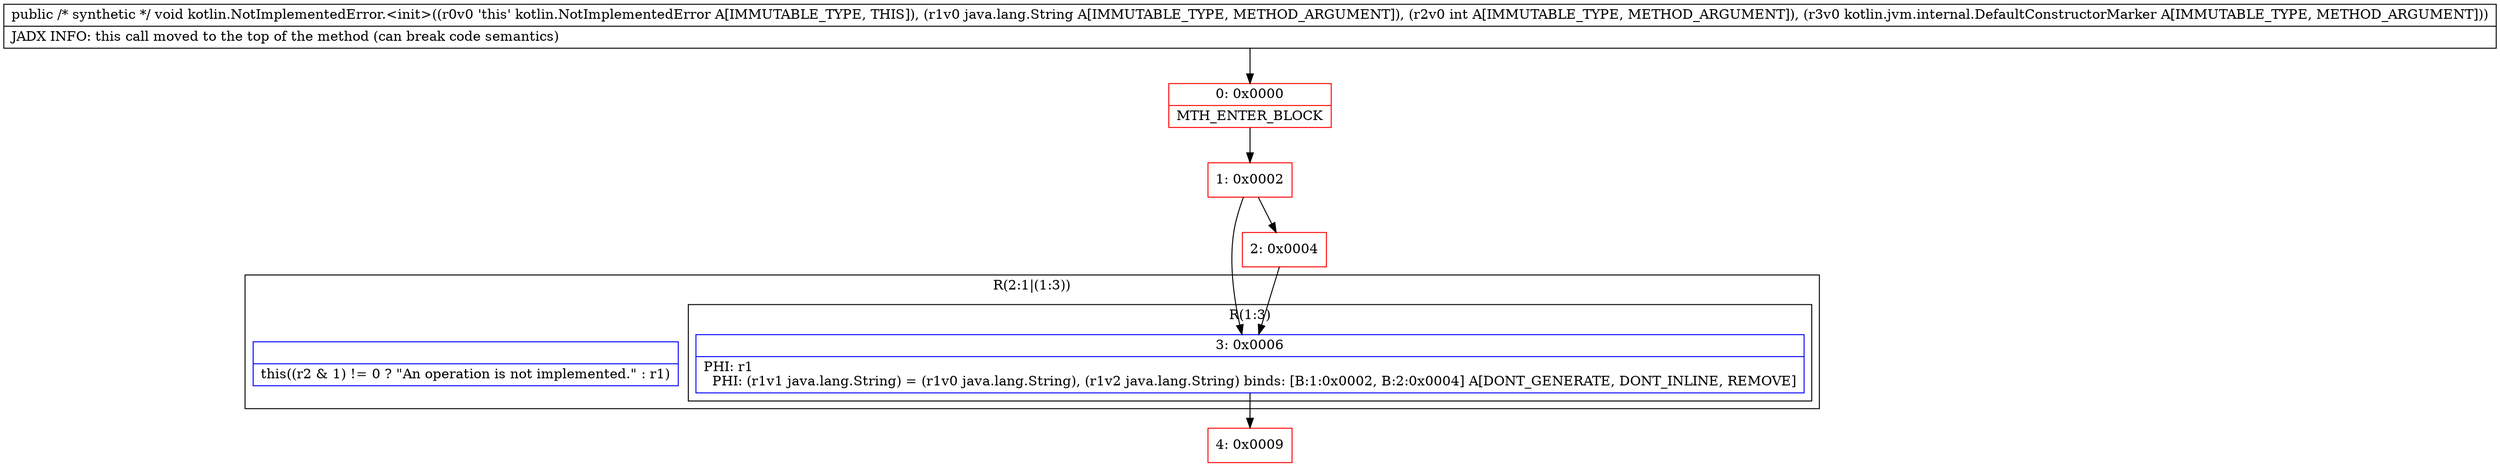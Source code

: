 digraph "CFG forkotlin.NotImplementedError.\<init\>(Ljava\/lang\/String;ILkotlin\/jvm\/internal\/DefaultConstructorMarker;)V" {
subgraph cluster_Region_928976950 {
label = "R(2:1|(1:3))";
node [shape=record,color=blue];
Node_InsnContainer_1898136299 [shape=record,label="{|this((r2 & 1) != 0 ? \"An operation is not implemented.\" : r1)\l}"];
subgraph cluster_Region_103640954 {
label = "R(1:3)";
node [shape=record,color=blue];
Node_3 [shape=record,label="{3\:\ 0x0006|PHI: r1 \l  PHI: (r1v1 java.lang.String) = (r1v0 java.lang.String), (r1v2 java.lang.String) binds: [B:1:0x0002, B:2:0x0004] A[DONT_GENERATE, DONT_INLINE, REMOVE]\l}"];
}
}
Node_0 [shape=record,color=red,label="{0\:\ 0x0000|MTH_ENTER_BLOCK\l}"];
Node_1 [shape=record,color=red,label="{1\:\ 0x0002}"];
Node_2 [shape=record,color=red,label="{2\:\ 0x0004}"];
Node_4 [shape=record,color=red,label="{4\:\ 0x0009}"];
MethodNode[shape=record,label="{public \/* synthetic *\/ void kotlin.NotImplementedError.\<init\>((r0v0 'this' kotlin.NotImplementedError A[IMMUTABLE_TYPE, THIS]), (r1v0 java.lang.String A[IMMUTABLE_TYPE, METHOD_ARGUMENT]), (r2v0 int A[IMMUTABLE_TYPE, METHOD_ARGUMENT]), (r3v0 kotlin.jvm.internal.DefaultConstructorMarker A[IMMUTABLE_TYPE, METHOD_ARGUMENT]))  | JADX INFO: this call moved to the top of the method (can break code semantics)\l}"];
MethodNode -> Node_0;
Node_3 -> Node_4;
Node_0 -> Node_1;
Node_1 -> Node_2;
Node_1 -> Node_3;
Node_2 -> Node_3;
}

